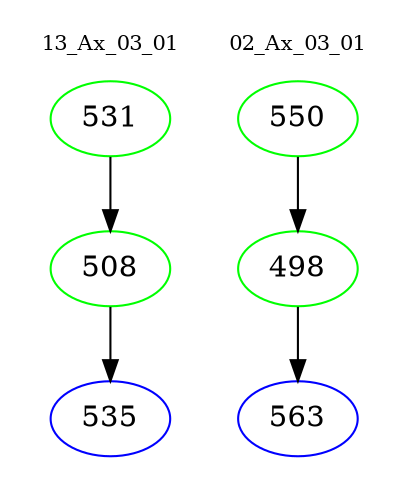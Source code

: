 digraph{
subgraph cluster_0 {
color = white
label = "13_Ax_03_01";
fontsize=10;
T0_531 [label="531", color="green"]
T0_531 -> T0_508 [color="black"]
T0_508 [label="508", color="green"]
T0_508 -> T0_535 [color="black"]
T0_535 [label="535", color="blue"]
}
subgraph cluster_1 {
color = white
label = "02_Ax_03_01";
fontsize=10;
T1_550 [label="550", color="green"]
T1_550 -> T1_498 [color="black"]
T1_498 [label="498", color="green"]
T1_498 -> T1_563 [color="black"]
T1_563 [label="563", color="blue"]
}
}
